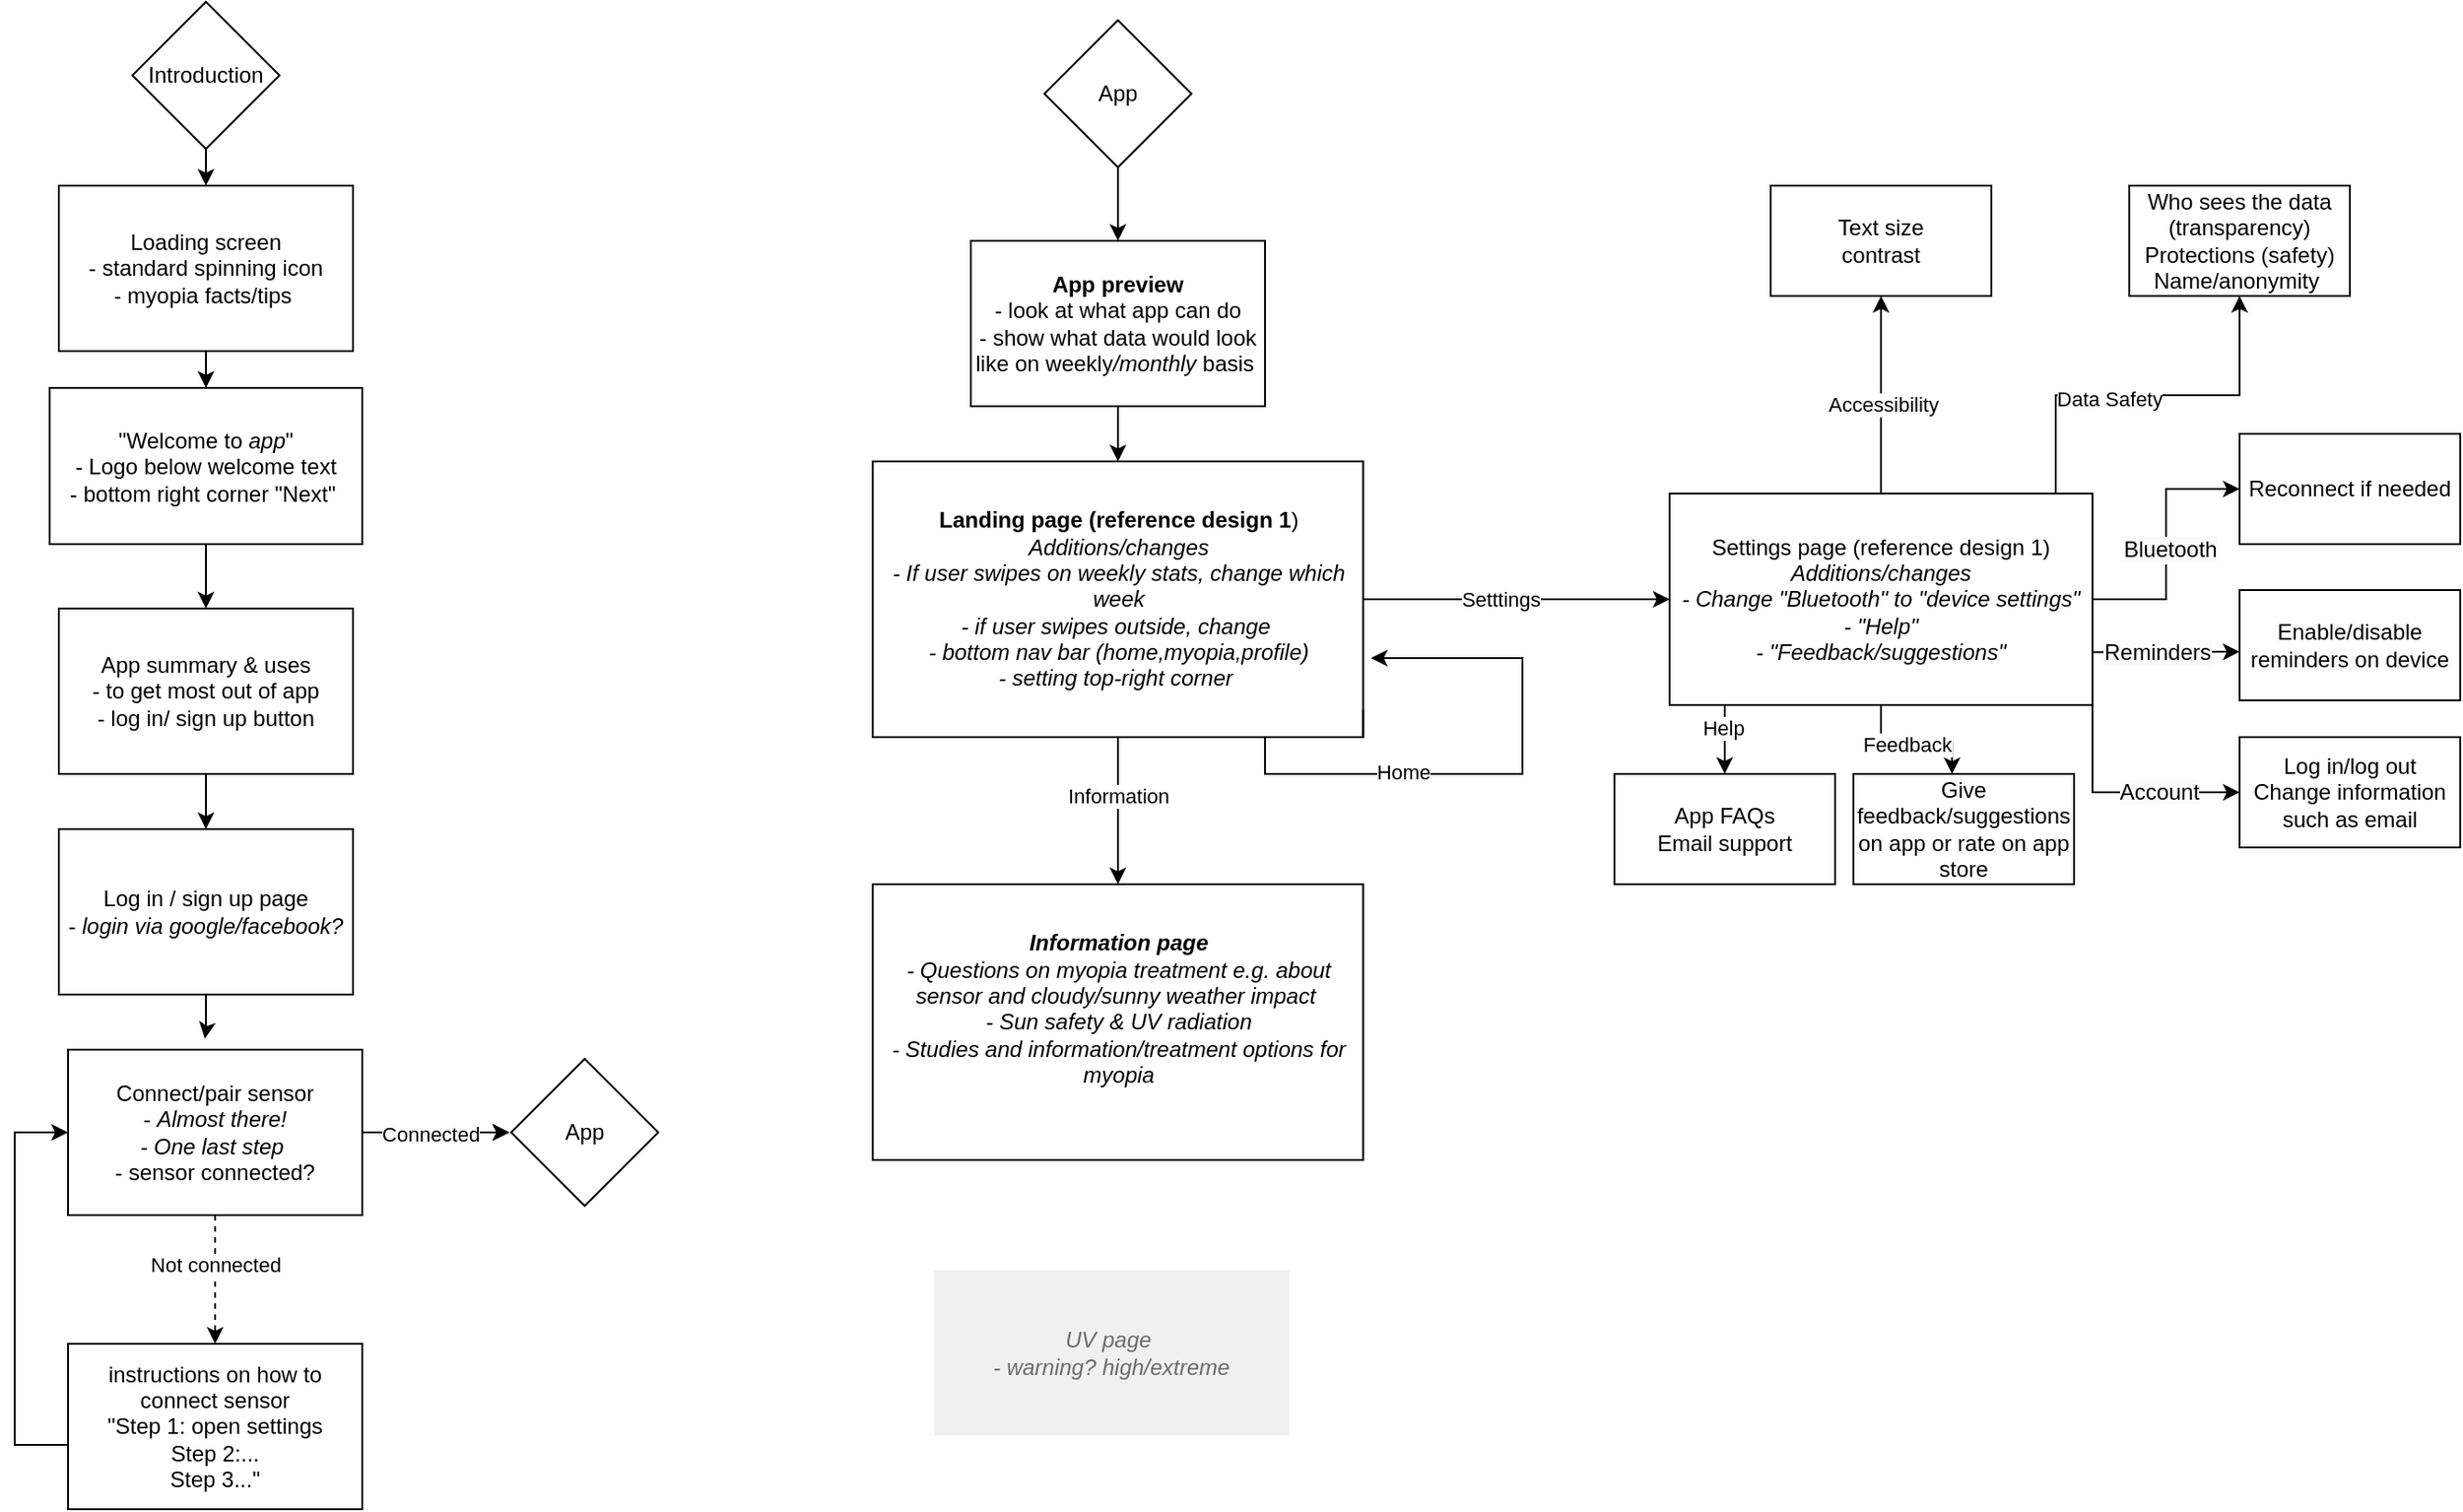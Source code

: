 <mxfile version="24.1.0" type="google">
  <diagram name="Page-1" id="qi5_erBox36627dMqV2z">
    <mxGraphModel grid="1" page="1" gridSize="10" guides="1" tooltips="1" connect="1" arrows="1" fold="1" pageScale="1" pageWidth="850" pageHeight="1100" math="0" shadow="0">
      <root>
        <mxCell id="0" />
        <mxCell id="1" parent="0" />
        <mxCell id="vSF3KwA9nA8g7MiioXfw-2" value="" style="edgeStyle=orthogonalEdgeStyle;rounded=0;orthogonalLoop=1;jettySize=auto;html=1;" edge="1" parent="1" source="W30LnvyR4P8DWd66TTJI-1" target="vSF3KwA9nA8g7MiioXfw-1">
          <mxGeometry relative="1" as="geometry" />
        </mxCell>
        <mxCell id="W30LnvyR4P8DWd66TTJI-1" value="Loading screen&lt;div&gt;- standard spinning icon&lt;/div&gt;&lt;div&gt;- myopia facts/tips&amp;nbsp;&lt;/div&gt;" style="rounded=0;whiteSpace=wrap;html=1;fillColor=none;gradientColor=none;strokeColor=#000000;" vertex="1" parent="1">
          <mxGeometry x="64" y="130" width="160" height="90" as="geometry" />
        </mxCell>
        <mxCell id="W30LnvyR4P8DWd66TTJI-17" style="edgeStyle=orthogonalEdgeStyle;rounded=0;orthogonalLoop=1;jettySize=auto;html=1;exitX=0.5;exitY=1;exitDx=0;exitDy=0;entryX=0.5;entryY=0;entryDx=0;entryDy=0;" edge="1" parent="1" source="W30LnvyR4P8DWd66TTJI-3" target="W30LnvyR4P8DWd66TTJI-7">
          <mxGeometry relative="1" as="geometry" />
        </mxCell>
        <mxCell id="W30LnvyR4P8DWd66TTJI-3" value="App summary &amp;amp; uses&lt;div&gt;- to get most out of app&lt;/div&gt;&lt;div&gt;- log in/ sign up button&lt;/div&gt;" style="rounded=0;whiteSpace=wrap;html=1;fillColor=none;gradientColor=none;strokeColor=#000000;" vertex="1" parent="1">
          <mxGeometry x="64" y="360" width="160" height="90" as="geometry" />
        </mxCell>
        <mxCell id="W30LnvyR4P8DWd66TTJI-7" value="Log in / sign up page&lt;div&gt;-&lt;i&gt; login via google/facebook?&lt;/i&gt;&lt;/div&gt;" style="rounded=0;whiteSpace=wrap;html=1;fillColor=none;gradientColor=none;strokeColor=#000000;" vertex="1" parent="1">
          <mxGeometry x="64" y="480" width="160" height="90" as="geometry" />
        </mxCell>
        <mxCell id="W30LnvyR4P8DWd66TTJI-9" style="edgeStyle=orthogonalEdgeStyle;rounded=0;orthogonalLoop=1;jettySize=auto;html=1;entryX=0.5;entryY=0;entryDx=0;entryDy=0;" edge="1" parent="1" source="vSF3KwA9nA8g7MiioXfw-1" target="W30LnvyR4P8DWd66TTJI-3">
          <mxGeometry relative="1" as="geometry" />
        </mxCell>
        <mxCell id="vSF3KwA9nA8g7MiioXfw-1" value="&quot;Welcome to &lt;i&gt;app&lt;/i&gt;&quot;&lt;div&gt;- Logo below welcome text&lt;/div&gt;&lt;div&gt;- bottom right corner &quot;Next&quot;&amp;nbsp;&lt;/div&gt;" style="whiteSpace=wrap;html=1;fillColor=none;strokeColor=#000000;rounded=0;gradientColor=none;" vertex="1" parent="1">
          <mxGeometry x="59" y="240" width="170" height="85" as="geometry" />
        </mxCell>
        <mxCell id="W30LnvyR4P8DWd66TTJI-31" value="" style="edgeStyle=orthogonalEdgeStyle;rounded=0;orthogonalLoop=1;jettySize=auto;html=1;" edge="1" parent="1" source="W30LnvyR4P8DWd66TTJI-11" target="W30LnvyR4P8DWd66TTJI-30">
          <mxGeometry relative="1" as="geometry" />
        </mxCell>
        <mxCell id="W30LnvyR4P8DWd66TTJI-11" value="&lt;b&gt;App preview&lt;/b&gt;&lt;div&gt;- look at what app can do&lt;/div&gt;&lt;div&gt;- show what data would look like on weekly&lt;i&gt;/monthly&lt;/i&gt; basis&amp;nbsp;&lt;/div&gt;" style="rounded=0;whiteSpace=wrap;html=1;fillColor=none;gradientColor=none;strokeColor=#000000;" vertex="1" parent="1">
          <mxGeometry x="560" y="160" width="160" height="90" as="geometry" />
        </mxCell>
        <mxCell id="W30LnvyR4P8DWd66TTJI-23" value="" style="edgeStyle=orthogonalEdgeStyle;rounded=0;orthogonalLoop=1;jettySize=auto;html=1;" edge="1" parent="1" source="W30LnvyR4P8DWd66TTJI-14">
          <mxGeometry relative="1" as="geometry">
            <mxPoint x="309" y="645" as="targetPoint" />
          </mxGeometry>
        </mxCell>
        <mxCell id="W30LnvyR4P8DWd66TTJI-25" value="" style="edgeStyle=orthogonalEdgeStyle;rounded=0;orthogonalLoop=1;jettySize=auto;html=1;dashed=1;" edge="1" parent="1" source="W30LnvyR4P8DWd66TTJI-14" target="W30LnvyR4P8DWd66TTJI-24">
          <mxGeometry relative="1" as="geometry" />
        </mxCell>
        <mxCell id="vSF3KwA9nA8g7MiioXfw-4" value="Not connected" style="edgeLabel;html=1;align=center;verticalAlign=middle;resizable=0;points=[];" connectable="0" vertex="1" parent="W30LnvyR4P8DWd66TTJI-25">
          <mxGeometry x="-0.225" relative="1" as="geometry">
            <mxPoint as="offset" />
          </mxGeometry>
        </mxCell>
        <mxCell id="W30LnvyR4P8DWd66TTJI-27" value="" style="edgeStyle=orthogonalEdgeStyle;rounded=0;orthogonalLoop=1;jettySize=auto;html=1;" edge="1" parent="1" source="W30LnvyR4P8DWd66TTJI-14">
          <mxGeometry relative="1" as="geometry">
            <mxPoint x="309" y="645" as="targetPoint" />
          </mxGeometry>
        </mxCell>
        <mxCell id="vSF3KwA9nA8g7MiioXfw-6" value="Connected" style="edgeLabel;html=1;align=center;verticalAlign=middle;resizable=0;points=[];" connectable="0" vertex="1" parent="W30LnvyR4P8DWd66TTJI-27">
          <mxGeometry x="-0.097" y="-1" relative="1" as="geometry">
            <mxPoint as="offset" />
          </mxGeometry>
        </mxCell>
        <mxCell id="W30LnvyR4P8DWd66TTJI-14" value="Connect/pair sensor&lt;div&gt;- &lt;i&gt;Almost there!&lt;/i&gt;&lt;/div&gt;&lt;div&gt;&lt;i&gt;- One last step&lt;/i&gt;&amp;nbsp;&lt;/div&gt;&lt;div&gt;- sensor connected?&lt;/div&gt;" style="rounded=0;whiteSpace=wrap;html=1;fillColor=none;gradientColor=none;strokeColor=#000000;" vertex="1" parent="1">
          <mxGeometry x="69" y="600" width="160" height="90" as="geometry" />
        </mxCell>
        <mxCell id="W30LnvyR4P8DWd66TTJI-18" style="edgeStyle=orthogonalEdgeStyle;rounded=0;orthogonalLoop=1;jettySize=auto;html=1;entryX=0.465;entryY=-0.067;entryDx=0;entryDy=0;entryPerimeter=0;" edge="1" parent="1" source="W30LnvyR4P8DWd66TTJI-7" target="W30LnvyR4P8DWd66TTJI-14">
          <mxGeometry relative="1" as="geometry" />
        </mxCell>
        <mxCell id="W30LnvyR4P8DWd66TTJI-26" style="edgeStyle=orthogonalEdgeStyle;rounded=0;orthogonalLoop=1;jettySize=auto;html=1;entryX=0;entryY=0.5;entryDx=0;entryDy=0;" edge="1" parent="1" source="W30LnvyR4P8DWd66TTJI-24" target="W30LnvyR4P8DWd66TTJI-14">
          <mxGeometry relative="1" as="geometry">
            <mxPoint x="39" y="640" as="targetPoint" />
            <Array as="points">
              <mxPoint x="40" y="815" />
              <mxPoint x="40" y="645" />
            </Array>
          </mxGeometry>
        </mxCell>
        <mxCell id="W30LnvyR4P8DWd66TTJI-24" value="&lt;div&gt;instructions on how to connect sensor&lt;/div&gt;&lt;div&gt;&quot;Step 1: open settings&lt;/div&gt;&lt;div&gt;Step 2:...&lt;/div&gt;&lt;div&gt;Step 3...&quot;&lt;/div&gt;" style="rounded=0;whiteSpace=wrap;html=1;fillColor=none;gradientColor=none;strokeColor=#000000;" vertex="1" parent="1">
          <mxGeometry x="69" y="760" width="160" height="90" as="geometry" />
        </mxCell>
        <mxCell id="vSF3KwA9nA8g7MiioXfw-9" style="edgeStyle=orthogonalEdgeStyle;rounded=0;orthogonalLoop=1;jettySize=auto;html=1;entryX=0.5;entryY=0;entryDx=0;entryDy=0;" edge="1" parent="1" source="vSF3KwA9nA8g7MiioXfw-7" target="W30LnvyR4P8DWd66TTJI-11">
          <mxGeometry relative="1" as="geometry" />
        </mxCell>
        <mxCell id="vSF3KwA9nA8g7MiioXfw-7" value="App" style="rhombus;whiteSpace=wrap;html=1;" vertex="1" parent="1">
          <mxGeometry x="600" y="40" width="80" height="80" as="geometry" />
        </mxCell>
        <mxCell id="vSF3KwA9nA8g7MiioXfw-8" value="App" style="rhombus;whiteSpace=wrap;html=1;" vertex="1" parent="1">
          <mxGeometry x="310" y="605" width="80" height="80" as="geometry" />
        </mxCell>
        <mxCell id="W30LnvyR4P8DWd66TTJI-35" value="" style="edgeStyle=orthogonalEdgeStyle;rounded=0;orthogonalLoop=1;jettySize=auto;html=1;" edge="1" parent="1" source="W30LnvyR4P8DWd66TTJI-30" target="W30LnvyR4P8DWd66TTJI-34">
          <mxGeometry relative="1" as="geometry" />
        </mxCell>
        <mxCell id="vSF3KwA9nA8g7MiioXfw-13" value="Information" style="edgeLabel;html=1;align=center;verticalAlign=middle;resizable=0;points=[];" connectable="0" vertex="1" parent="W30LnvyR4P8DWd66TTJI-35">
          <mxGeometry x="-0.2" relative="1" as="geometry">
            <mxPoint as="offset" />
          </mxGeometry>
        </mxCell>
        <mxCell id="vSF3KwA9nA8g7MiioXfw-11" value="" style="edgeStyle=orthogonalEdgeStyle;rounded=0;orthogonalLoop=1;jettySize=auto;html=1;" edge="1" parent="1" source="W30LnvyR4P8DWd66TTJI-30" target="vSF3KwA9nA8g7MiioXfw-10">
          <mxGeometry relative="1" as="geometry" />
        </mxCell>
        <mxCell id="vSF3KwA9nA8g7MiioXfw-12" value="Setttings" style="edgeLabel;html=1;align=center;verticalAlign=middle;resizable=0;points=[];" connectable="0" vertex="1" parent="vSF3KwA9nA8g7MiioXfw-11">
          <mxGeometry x="-0.104" relative="1" as="geometry">
            <mxPoint as="offset" />
          </mxGeometry>
        </mxCell>
        <mxCell id="vSF3KwA9nA8g7MiioXfw-14" style="edgeStyle=orthogonalEdgeStyle;rounded=0;orthogonalLoop=1;jettySize=auto;html=1;exitX=1;exitY=1;exitDx=0;exitDy=0;entryX=1.016;entryY=0.813;entryDx=0;entryDy=0;entryPerimeter=0;" edge="1" parent="1">
          <mxGeometry relative="1" as="geometry">
            <mxPoint x="777.597" y="386.95" as="targetPoint" />
            <Array as="points">
              <mxPoint x="773" y="430" />
              <mxPoint x="720" y="430" />
              <mxPoint x="720" y="450" />
              <mxPoint x="860" y="450" />
              <mxPoint x="860" y="387" />
            </Array>
            <mxPoint x="773.33" y="415" as="sourcePoint" />
          </mxGeometry>
        </mxCell>
        <mxCell id="vSF3KwA9nA8g7MiioXfw-15" value="Home" style="edgeLabel;html=1;align=center;verticalAlign=middle;resizable=0;points=[];" connectable="0" vertex="1" parent="vSF3KwA9nA8g7MiioXfw-14">
          <mxGeometry x="0.061" y="1" relative="1" as="geometry">
            <mxPoint x="-35" as="offset" />
          </mxGeometry>
        </mxCell>
        <mxCell id="W30LnvyR4P8DWd66TTJI-30" value="&lt;b&gt;Landing page (reference design 1&lt;/b&gt;)&lt;br&gt;&lt;div&gt;&lt;i&gt;Additions/changes&lt;/i&gt;&lt;/div&gt;&lt;div&gt;&lt;i&gt;- If user swipes on weekly stats, change which week&lt;/i&gt;&lt;/div&gt;&lt;div&gt;&lt;i&gt;- if user swipes outside, change&amp;nbsp;&lt;/i&gt;&lt;/div&gt;&lt;div&gt;&lt;i&gt;- bottom nav bar (home,myopia,profile)&lt;/i&gt;&lt;/div&gt;&lt;div&gt;&lt;i&gt;- setting top-right corner&amp;nbsp;&lt;/i&gt;&lt;/div&gt;" style="rounded=0;whiteSpace=wrap;html=1;fillColor=none;gradientColor=none;strokeColor=#000000;" vertex="1" parent="1">
          <mxGeometry x="506.66" y="280" width="266.67" height="150" as="geometry" />
        </mxCell>
        <mxCell id="W30LnvyR4P8DWd66TTJI-32" value="&lt;div&gt;&lt;i&gt;&lt;font color=&quot;#6b6b6b&quot;&gt;UV page&amp;nbsp;&lt;/font&gt;&lt;/i&gt;&lt;/div&gt;&lt;div&gt;&lt;i&gt;&lt;font color=&quot;#6b6b6b&quot;&gt;- warning? high/extreme&lt;/font&gt;&lt;/i&gt;&lt;/div&gt;" style="rounded=0;whiteSpace=wrap;html=1;fillColor=#F0F0F0;gradientColor=none;strokeColor=none;" vertex="1" parent="1">
          <mxGeometry x="540" y="720" width="193.34" height="90" as="geometry" />
        </mxCell>
        <mxCell id="W30LnvyR4P8DWd66TTJI-34" value="&lt;div&gt;&lt;i&gt;&lt;b&gt;Information page&lt;/b&gt;&lt;/i&gt;&lt;/div&gt;&lt;div&gt;&lt;i&gt;&lt;div&gt;- Questions on myopia treatment e.g. about sensor and cloudy/sunny weather impact&amp;nbsp;&lt;/div&gt;&lt;div&gt;- Sun safety &amp;amp; UV radiation&lt;/div&gt;&lt;div&gt;- Studies and information/treatment options for myopia&lt;/div&gt;&lt;div&gt;&lt;br&gt;&lt;/div&gt;&lt;/i&gt;&lt;/div&gt;" style="rounded=0;whiteSpace=wrap;html=1;fillColor=none;gradientColor=none;strokeColor=#000000;" vertex="1" parent="1">
          <mxGeometry x="506.66" y="510" width="266.67" height="150" as="geometry" />
        </mxCell>
        <mxCell id="vSF3KwA9nA8g7MiioXfw-18" value="" style="edgeStyle=orthogonalEdgeStyle;rounded=0;orthogonalLoop=1;jettySize=auto;html=1;" edge="1" parent="1" source="vSF3KwA9nA8g7MiioXfw-10" target="vSF3KwA9nA8g7MiioXfw-17">
          <mxGeometry relative="1" as="geometry" />
        </mxCell>
        <mxCell id="vSF3KwA9nA8g7MiioXfw-19" value="Accessibility" style="edgeLabel;html=1;align=center;verticalAlign=middle;resizable=0;points=[];" connectable="0" vertex="1" parent="vSF3KwA9nA8g7MiioXfw-18">
          <mxGeometry x="-0.091" y="-1" relative="1" as="geometry">
            <mxPoint as="offset" />
          </mxGeometry>
        </mxCell>
        <mxCell id="vSF3KwA9nA8g7MiioXfw-20" style="edgeStyle=orthogonalEdgeStyle;rounded=0;orthogonalLoop=1;jettySize=auto;html=1;exitX=1;exitY=0;exitDx=0;exitDy=0;entryX=0.5;entryY=1;entryDx=0;entryDy=0;" edge="1" parent="1" source="vSF3KwA9nA8g7MiioXfw-10" target="vSF3KwA9nA8g7MiioXfw-21">
          <mxGeometry relative="1" as="geometry">
            <mxPoint x="1250" y="200.0" as="targetPoint" />
            <Array as="points">
              <mxPoint x="1150" y="298" />
              <mxPoint x="1150" y="244" />
              <mxPoint x="1250" y="244" />
            </Array>
          </mxGeometry>
        </mxCell>
        <mxCell id="vSF3KwA9nA8g7MiioXfw-22" value="Data Safety" style="edgeLabel;html=1;align=center;verticalAlign=middle;resizable=0;points=[];" connectable="0" vertex="1" parent="vSF3KwA9nA8g7MiioXfw-20">
          <mxGeometry x="-0.101" y="-2" relative="1" as="geometry">
            <mxPoint as="offset" />
          </mxGeometry>
        </mxCell>
        <mxCell id="vSF3KwA9nA8g7MiioXfw-24" value="" style="edgeStyle=orthogonalEdgeStyle;rounded=0;orthogonalLoop=1;jettySize=auto;html=1;" edge="1" parent="1" source="vSF3KwA9nA8g7MiioXfw-10" target="vSF3KwA9nA8g7MiioXfw-23">
          <mxGeometry relative="1" as="geometry" />
        </mxCell>
        <mxCell id="vSF3KwA9nA8g7MiioXfw-29" value="&lt;span style=&quot;font-size: 12px; text-wrap: wrap; background-color: rgb(251, 251, 251);&quot;&gt;Bluetooth&lt;/span&gt;" style="edgeLabel;html=1;align=center;verticalAlign=middle;resizable=0;points=[];" connectable="0" vertex="1" parent="vSF3KwA9nA8g7MiioXfw-24">
          <mxGeometry x="-0.033" y="-2" relative="1" as="geometry">
            <mxPoint as="offset" />
          </mxGeometry>
        </mxCell>
        <mxCell id="vSF3KwA9nA8g7MiioXfw-25" style="edgeStyle=orthogonalEdgeStyle;rounded=0;orthogonalLoop=1;jettySize=auto;html=1;exitX=1;exitY=0.75;exitDx=0;exitDy=0;" edge="1" parent="1" source="vSF3KwA9nA8g7MiioXfw-10">
          <mxGeometry relative="1" as="geometry">
            <mxPoint x="1250" y="383.517" as="targetPoint" />
          </mxGeometry>
        </mxCell>
        <mxCell id="vSF3KwA9nA8g7MiioXfw-30" value="&lt;span style=&quot;font-size: 12px; text-wrap: wrap; background-color: rgb(251, 251, 251);&quot;&gt;Reminders&lt;/span&gt;" style="edgeLabel;html=1;align=center;verticalAlign=middle;resizable=0;points=[];" connectable="0" vertex="1" parent="vSF3KwA9nA8g7MiioXfw-25">
          <mxGeometry x="-0.138" relative="1" as="geometry">
            <mxPoint as="offset" />
          </mxGeometry>
        </mxCell>
        <mxCell id="vSF3KwA9nA8g7MiioXfw-27" style="edgeStyle=orthogonalEdgeStyle;rounded=0;orthogonalLoop=1;jettySize=auto;html=1;exitX=1;exitY=1;exitDx=0;exitDy=0;entryX=0;entryY=0.5;entryDx=0;entryDy=0;" edge="1" parent="1" source="vSF3KwA9nA8g7MiioXfw-10" target="vSF3KwA9nA8g7MiioXfw-28">
          <mxGeometry relative="1" as="geometry">
            <mxPoint x="1250" y="480.0" as="targetPoint" />
          </mxGeometry>
        </mxCell>
        <mxCell id="vSF3KwA9nA8g7MiioXfw-31" value="&lt;span style=&quot;font-size: 12px; text-wrap: wrap; background-color: rgb(251, 251, 251);&quot;&gt;Account&lt;/span&gt;" style="edgeLabel;html=1;align=center;verticalAlign=middle;resizable=0;points=[];" connectable="0" vertex="1" parent="vSF3KwA9nA8g7MiioXfw-27">
          <mxGeometry x="0.299" relative="1" as="geometry">
            <mxPoint as="offset" />
          </mxGeometry>
        </mxCell>
        <mxCell id="vSF3KwA9nA8g7MiioXfw-34" value="" style="edgeStyle=orthogonalEdgeStyle;rounded=0;orthogonalLoop=1;jettySize=auto;html=1;" edge="1" parent="1" source="vSF3KwA9nA8g7MiioXfw-10" target="vSF3KwA9nA8g7MiioXfw-33">
          <mxGeometry relative="1" as="geometry">
            <Array as="points">
              <mxPoint x="970" y="420" />
              <mxPoint x="970" y="420" />
            </Array>
          </mxGeometry>
        </mxCell>
        <mxCell id="vSF3KwA9nA8g7MiioXfw-35" value="Help" style="edgeLabel;html=1;align=center;verticalAlign=middle;resizable=0;points=[];" connectable="0" vertex="1" parent="vSF3KwA9nA8g7MiioXfw-34">
          <mxGeometry x="-0.32" y="-1" relative="1" as="geometry">
            <mxPoint as="offset" />
          </mxGeometry>
        </mxCell>
        <mxCell id="vSF3KwA9nA8g7MiioXfw-37" style="edgeStyle=orthogonalEdgeStyle;rounded=0;orthogonalLoop=1;jettySize=auto;html=1;entryX=0.447;entryY=0.001;entryDx=0;entryDy=0;entryPerimeter=0;" edge="1" parent="1" source="vSF3KwA9nA8g7MiioXfw-10" target="vSF3KwA9nA8g7MiioXfw-38">
          <mxGeometry relative="1" as="geometry">
            <mxPoint x="1120" y="460" as="targetPoint" />
          </mxGeometry>
        </mxCell>
        <mxCell id="vSF3KwA9nA8g7MiioXfw-39" value="Feedback" style="edgeLabel;html=1;align=center;verticalAlign=middle;resizable=0;points=[];" connectable="0" vertex="1" parent="vSF3KwA9nA8g7MiioXfw-37">
          <mxGeometry x="-0.123" y="-1" relative="1" as="geometry">
            <mxPoint as="offset" />
          </mxGeometry>
        </mxCell>
        <mxCell id="vSF3KwA9nA8g7MiioXfw-10" value="Settings page (reference design 1)&lt;div&gt;&lt;div&gt;&lt;i&gt;Additions/changes&lt;/i&gt;&lt;/div&gt;&lt;div&gt;&lt;i&gt;- Change &quot;Bluetooth&quot;&amp;nbsp;to &quot;device settings&quot;&lt;/i&gt;&lt;/div&gt;&lt;/div&gt;&lt;div&gt;&lt;i&gt;- &quot;Help&quot;&lt;/i&gt;&lt;/div&gt;&lt;div&gt;&lt;i&gt;- &quot;Feedback/suggestions&quot;&lt;/i&gt;&lt;/div&gt;" style="whiteSpace=wrap;html=1;fillColor=none;strokeColor=#000000;rounded=0;gradientColor=none;" vertex="1" parent="1">
          <mxGeometry x="940" y="297.5" width="230" height="115" as="geometry" />
        </mxCell>
        <mxCell id="vSF3KwA9nA8g7MiioXfw-17" value="Text size&lt;div&gt;contrast&lt;/div&gt;" style="whiteSpace=wrap;html=1;fillColor=none;strokeColor=#000000;rounded=0;gradientColor=none;" vertex="1" parent="1">
          <mxGeometry x="995" y="130" width="120" height="60" as="geometry" />
        </mxCell>
        <mxCell id="vSF3KwA9nA8g7MiioXfw-21" value="Who sees the data (transparency)&lt;div&gt;Protections (safety)&lt;/div&gt;&lt;div&gt;Name/anonymity&amp;nbsp;&lt;/div&gt;" style="whiteSpace=wrap;html=1;fillColor=none;strokeColor=#000000;rounded=0;gradientColor=none;" vertex="1" parent="1">
          <mxGeometry x="1190" y="130" width="120" height="60" as="geometry" />
        </mxCell>
        <mxCell id="vSF3KwA9nA8g7MiioXfw-23" value="Reconnect if needed" style="whiteSpace=wrap;html=1;fillColor=none;strokeColor=#000000;rounded=0;gradientColor=none;" vertex="1" parent="1">
          <mxGeometry x="1250" y="265" width="120" height="60" as="geometry" />
        </mxCell>
        <mxCell id="vSF3KwA9nA8g7MiioXfw-26" value="Enable/disable reminders on device" style="whiteSpace=wrap;html=1;fillColor=none;strokeColor=#000000;rounded=0;gradientColor=none;" vertex="1" parent="1">
          <mxGeometry x="1250" y="350" width="120" height="60" as="geometry" />
        </mxCell>
        <mxCell id="vSF3KwA9nA8g7MiioXfw-28" value="Log in/log out&lt;div&gt;Change information such as email&lt;/div&gt;" style="whiteSpace=wrap;html=1;fillColor=none;strokeColor=#000000;rounded=0;gradientColor=none;" vertex="1" parent="1">
          <mxGeometry x="1250" y="430" width="120" height="60" as="geometry" />
        </mxCell>
        <mxCell id="vSF3KwA9nA8g7MiioXfw-33" value="App FAQs&lt;div&gt;Email support&lt;/div&gt;" style="whiteSpace=wrap;html=1;fillColor=none;strokeColor=#000000;rounded=0;gradientColor=none;" vertex="1" parent="1">
          <mxGeometry x="910" y="450" width="120" height="60" as="geometry" />
        </mxCell>
        <mxCell id="vSF3KwA9nA8g7MiioXfw-38" value="Give feedback/suggestions on app or rate on app store" style="whiteSpace=wrap;html=1;fillColor=none;strokeColor=#000000;rounded=0;gradientColor=none;" vertex="1" parent="1">
          <mxGeometry x="1040" y="450" width="120" height="60" as="geometry" />
        </mxCell>
        <mxCell id="W30LnvyR4P8DWd66TTJI-39" style="edgeStyle=orthogonalEdgeStyle;rounded=0;orthogonalLoop=1;jettySize=auto;html=1;exitX=0.5;exitY=1;exitDx=0;exitDy=0;entryX=0.5;entryY=0;entryDx=0;entryDy=0;" edge="1" parent="1" source="W30LnvyR4P8DWd66TTJI-38" target="W30LnvyR4P8DWd66TTJI-1">
          <mxGeometry relative="1" as="geometry" />
        </mxCell>
        <mxCell id="W30LnvyR4P8DWd66TTJI-38" value="Introduction" style="rhombus;whiteSpace=wrap;html=1;" vertex="1" parent="1">
          <mxGeometry x="104" y="30" width="80" height="80" as="geometry" />
        </mxCell>
      </root>
    </mxGraphModel>
  </diagram>
</mxfile>
